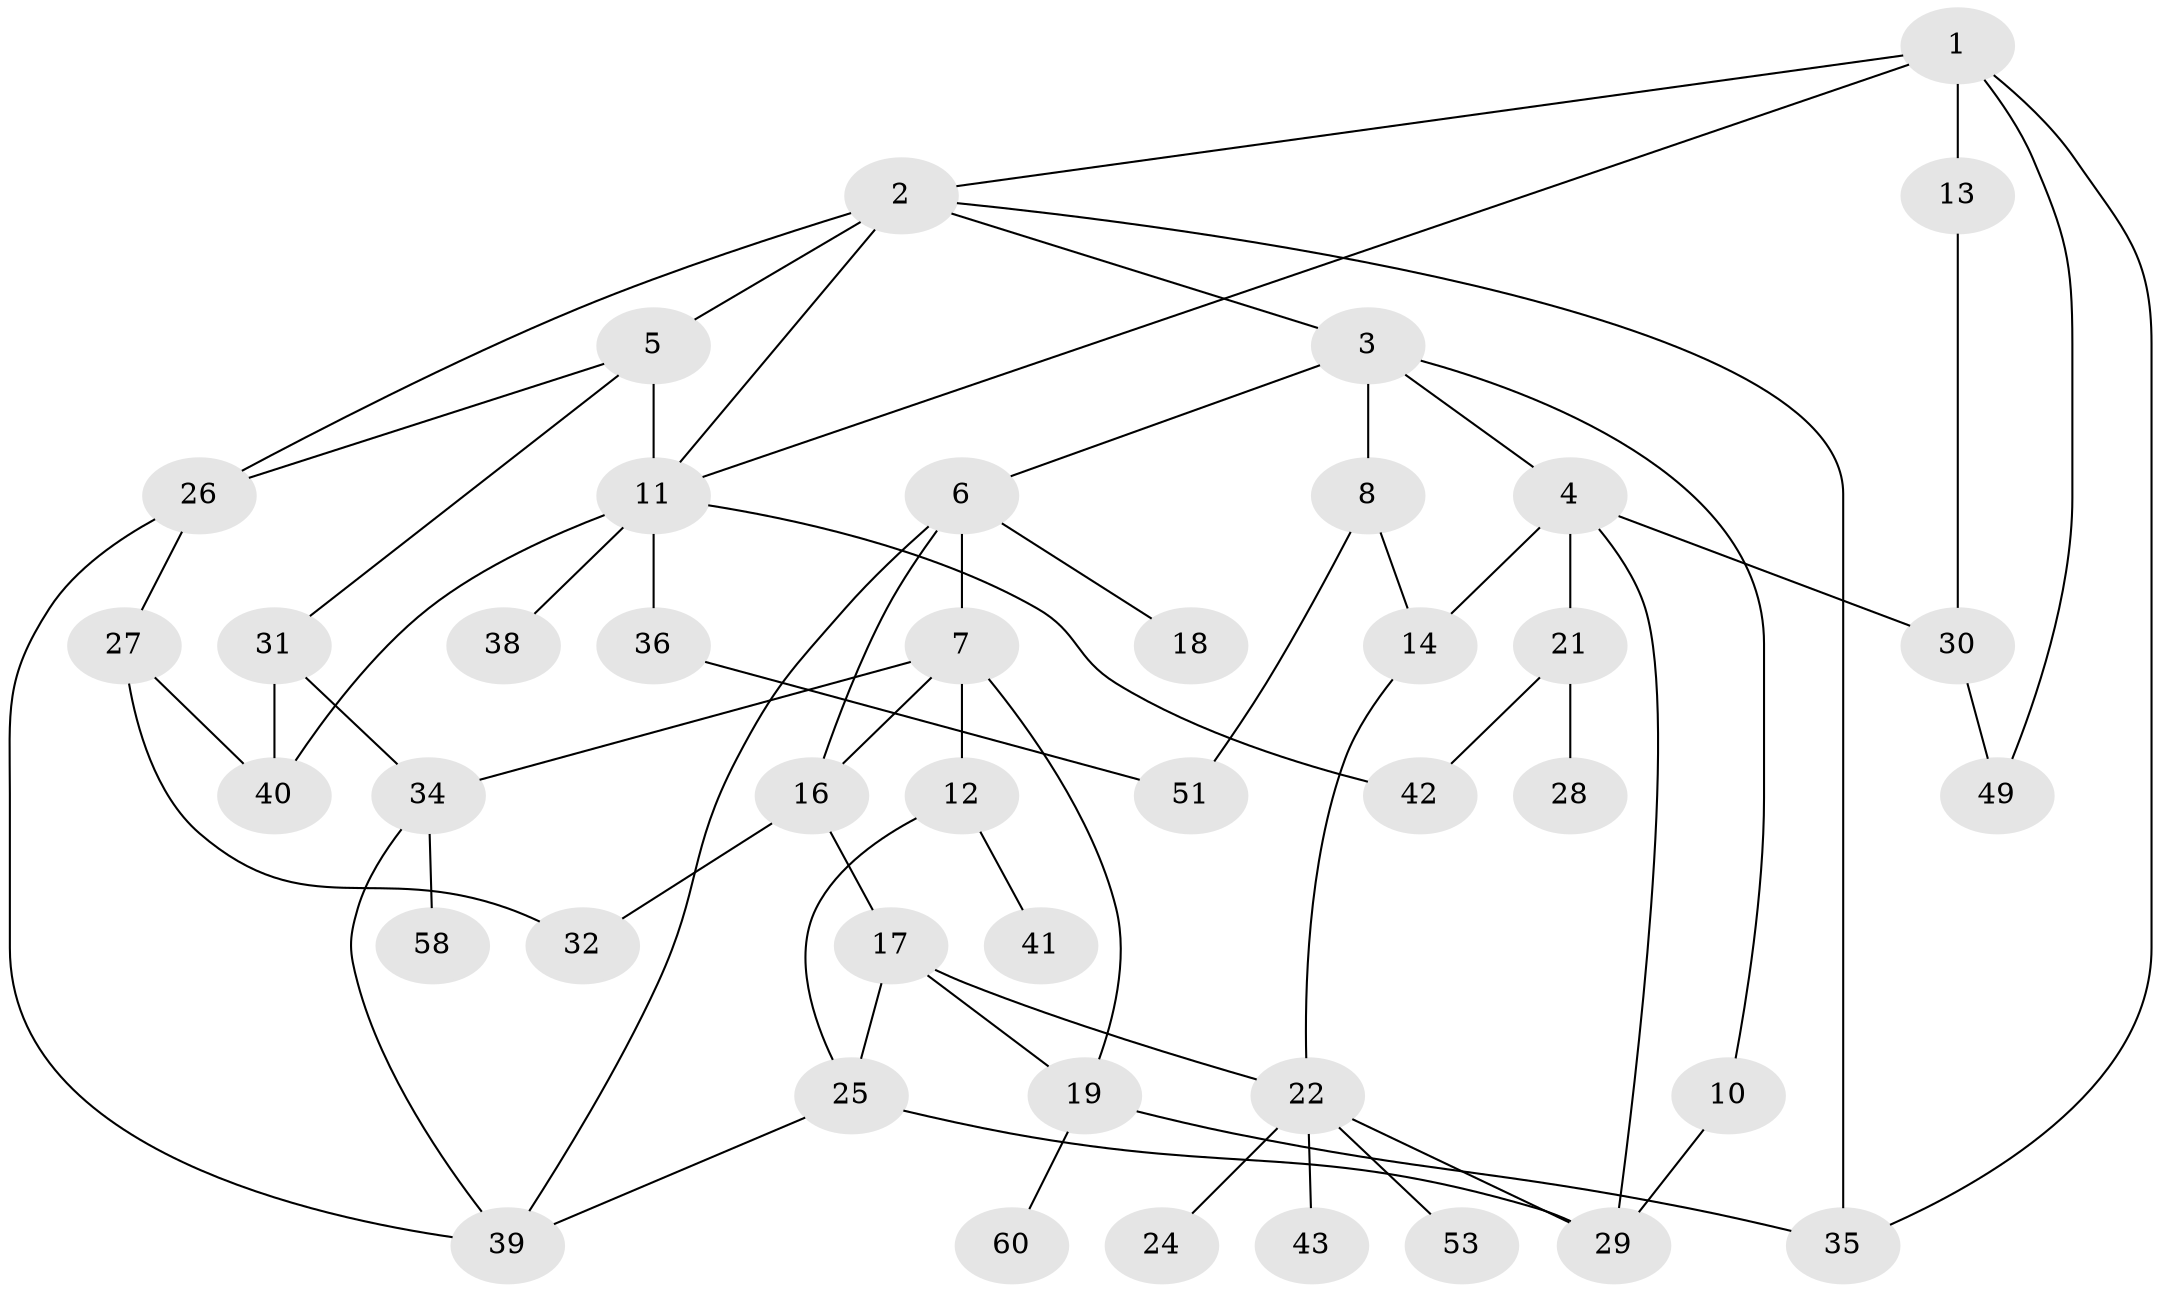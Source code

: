 // Generated by graph-tools (version 1.1) at 2025/23/03/03/25 07:23:30]
// undirected, 42 vertices, 65 edges
graph export_dot {
graph [start="1"]
  node [color=gray90,style=filled];
  1;
  2;
  3 [super="+23"];
  4 [super="+9"];
  5 [super="+33"];
  6;
  7;
  8;
  10;
  11 [super="+15"];
  12 [super="+45"];
  13 [super="+20"];
  14 [super="+47"];
  16 [super="+59"];
  17 [super="+46"];
  18 [super="+55"];
  19 [super="+37"];
  21;
  22 [super="+48"];
  24 [super="+54"];
  25 [super="+57"];
  26;
  27;
  28;
  29;
  30;
  31 [super="+44"];
  32;
  34;
  35;
  36;
  38;
  39 [super="+56"];
  40;
  41;
  42 [super="+50"];
  43;
  49;
  51 [super="+52"];
  53;
  58;
  60;
  1 -- 2;
  1 -- 11;
  1 -- 13;
  1 -- 49;
  1 -- 35;
  2 -- 3;
  2 -- 5;
  2 -- 26;
  2 -- 35;
  2 -- 11;
  3 -- 4;
  3 -- 6;
  3 -- 8;
  3 -- 10;
  4 -- 21;
  4 -- 14;
  4 -- 29;
  4 -- 30;
  5 -- 31;
  5 -- 11 [weight=2];
  5 -- 26;
  6 -- 7;
  6 -- 16;
  6 -- 18;
  6 -- 39;
  7 -- 12;
  7 -- 34;
  7 -- 19;
  7 -- 16;
  8 -- 14;
  8 -- 51;
  10 -- 29;
  11 -- 36;
  11 -- 42;
  11 -- 38;
  11 -- 40;
  12 -- 41;
  12 -- 25;
  13 -- 30;
  14 -- 22;
  16 -- 17;
  16 -- 32;
  17 -- 19;
  17 -- 25;
  17 -- 22;
  19 -- 35;
  19 -- 60;
  21 -- 28;
  21 -- 42;
  22 -- 24;
  22 -- 43;
  22 -- 53;
  22 -- 29;
  25 -- 29;
  25 -- 39;
  26 -- 27;
  26 -- 39;
  27 -- 32;
  27 -- 40;
  30 -- 49;
  31 -- 34;
  31 -- 40;
  34 -- 39;
  34 -- 58;
  36 -- 51;
}
